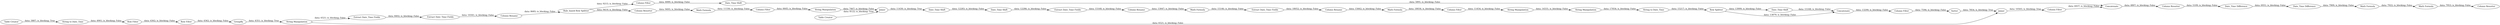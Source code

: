 digraph {
	"2807379620127169102_2" [label="String to Date_Time"]
	"-1918965608140132343_42" [label="Math Formula"]
	"-1918965608140132343_19" [label="Row Splitter"]
	"-1918965608140132343_17" [label="String Manipulation"]
	"-1918965608140132343_32" [label="Column Filter"]
	"-1918965608140132343_9" [label="Extract Date_Time Fields"]
	"-1918965608140132343_13" [label="Column Rename"]
	"-1918965608140132343_16" [label="Column Filter"]
	"2807379620127169102_1" [label="Table Creator"]
	"-1918965608140132343_10" [label="Date_Time Shift"]
	"-1918965608140132343_8" [label="Date_Time Shift"]
	"-1918965608140132343_21" [label="String to Date_Time"]
	"-1918965608140132343_5" [label="Table Creator"]
	"-1918965608140132343_48" [label="Column Resorter"]
	"-1918965608140132343_18" [label="String Manipulation"]
	"-1918965608140132343_11" [label="Math Formula"]
	"-1918965608140132343_31" [label="Math Formula"]
	"-1918965608140132343_25" [label=GroupBy]
	"-1918965608140132343_44" [label="Column Resorter"]
	"-1918965608140132343_29" [label="Date_Time Difference"]
	"-1918965608140132343_6" [label=Joiner]
	"-1918965608140132343_46" [label="Row Filter"]
	"-1918965608140132343_45" [label=Concatenate]
	"-1918965608140132343_30" [label="Math Formula"]
	"-1918965608140132343_35" [label="Extract Date_Time Fields"]
	"-1918965608140132343_39" [label="Column Filter"]
	"-1918965608140132343_14" [label="Extract Date_Time Fields"]
	"-1918965608140132343_37" [label="Column Rename"]
	"-1918965608140132343_34" [label="Extract Date_Time Fields"]
	"-1918965608140132343_43" [label="String Manipulation"]
	"-1918965608140132343_38" [label="Rule_based Row Splitter"]
	"-1918965608140132343_40" [label="Column Filter"]
	"2807379620127169102_34" [label="Column Resorter"]
	"-1918965608140132343_12" [label="Column Rename"]
	"-1918965608140132343_23" [label="String Manipulation"]
	"-1918965608140132343_28" [label="Date_Time Difference"]
	"-1918965608140132343_24" [label=Sorter]
	"-1918965608140132343_41" [label="Date_Time Shift"]
	"-1918965608140132343_47" [label="Row Filter"]
	"-1918965608140132343_15" [label="Math Formula"]
	"-1918965608140132343_26" [label=Joiner]
	"-1918965608140132343_20" [label="Date_Time Shift"]
	"-1918965608140132343_22" [label=Concatenate]
	"-1918965608140132343_27" [label="Column Filter"]
	"-1918965608140132343_6" -> "-1918965608140132343_8" [label="data: 11430; is_blocking: True"]
	"-1918965608140132343_42" -> "-1918965608140132343_40" [label="data: 11330; is_blocking: False"]
	"-1918965608140132343_35" -> "-1918965608140132343_37" [label="data: 10341; is_blocking: False"]
	"-1918965608140132343_47" -> "-1918965608140132343_25" [label="data: 4362; is_blocking: False"]
	"-1918965608140132343_13" -> "-1918965608140132343_15" [label="data: 15662; is_blocking: False"]
	"-1918965608140132343_25" -> "-1918965608140132343_23" [label="data: 4351; is_blocking: True"]
	"-1918965608140132343_32" -> "-1918965608140132343_45" [label="data: 6937; is_blocking: False"]
	"-1918965608140132343_20" -> "-1918965608140132343_22" [label="data: 15168; is_blocking: False"]
	"-1918965608140132343_18" -> "-1918965608140132343_21" [label="data: 17054; is_blocking: False"]
	"-1918965608140132343_10" -> "-1918965608140132343_9" [label="data: 12286; is_blocking: False"]
	"-1918965608140132343_38" -> "-1918965608140132343_39" [label="data: 9215; is_blocking: False"]
	"-1918965608140132343_16" -> "-1918965608140132343_17" [label="data: 11454; is_blocking: False"]
	"-1918965608140132343_19" -> "-1918965608140132343_20" [label="data: 13999; is_blocking: False"]
	"-1918965608140132343_39" -> "-1918965608140132343_41" [label="data: 4089; is_blocking: False"]
	"-1918965608140132343_24" -> "-1918965608140132343_26" [label="data: 7854; is_blocking: True"]
	"-1918965608140132343_30" -> "-1918965608140132343_31" [label="data: 7922; is_blocking: False"]
	"-1918965608140132343_48" -> "-1918965608140132343_28" [label="data: 5109; is_blocking: False"]
	"-1918965608140132343_23" -> "-1918965608140132343_34" [label="data: 6521; is_blocking: False"]
	"-1918965608140132343_8" -> "-1918965608140132343_10" [label="data: 12283; is_blocking: False"]
	"-1918965608140132343_40" -> "-1918965608140132343_43" [label="data: 6645; is_blocking: False"]
	"-1918965608140132343_38" -> "-1918965608140132343_44" [label="data: 9419; is_blocking: False"]
	"-1918965608140132343_45" -> "-1918965608140132343_48" [label="data: 4807; is_blocking: False"]
	"-1918965608140132343_37" -> "-1918965608140132343_38" [label="data: 8685; is_blocking: False"]
	"-1918965608140132343_14" -> "-1918965608140132343_13" [label="data: 18052; is_blocking: False"]
	"-1918965608140132343_41" -> "-1918965608140132343_45" [label="data: 5891; is_blocking: False"]
	"-1918965608140132343_28" -> "-1918965608140132343_29" [label="data: 6931; is_blocking: False"]
	"-1918965608140132343_29" -> "-1918965608140132343_30" [label="data: 7909; is_blocking: False"]
	"-1918965608140132343_11" -> "-1918965608140132343_14" [label="data: 15146; is_blocking: False"]
	"-1918965608140132343_44" -> "-1918965608140132343_42" [label="data: 9495; is_blocking: False"]
	"-1918965608140132343_22" -> "-1918965608140132343_27" [label="data: 13299; is_blocking: False"]
	"-1918965608140132343_23" -> "-1918965608140132343_26" [label="data: 6521; is_blocking: False"]
	"-1918965608140132343_26" -> "-1918965608140132343_32" [label="data: 10565; is_blocking: True"]
	"-1918965608140132343_31" -> "2807379620127169102_34" [label="data: 7953; is_blocking: False"]
	"2807379620127169102_1" -> "2807379620127169102_2" [label="data: 3887; is_blocking: True"]
	"-1918965608140132343_19" -> "-1918965608140132343_22" [label="data: 13879; is_blocking: False"]
	"-1918965608140132343_21" -> "-1918965608140132343_19" [label="data: 15217; is_blocking: False"]
	"-1918965608140132343_27" -> "-1918965608140132343_24" [label="data: 7596; is_blocking: False"]
	"-1918965608140132343_12" -> "-1918965608140132343_11" [label="data: 13047; is_blocking: False"]
	"-1918965608140132343_5" -> "-1918965608140132343_6" [label="data: 8122; is_blocking: True"]
	"-1918965608140132343_17" -> "-1918965608140132343_18" [label="data: 14331; is_blocking: False"]
	"-1918965608140132343_34" -> "-1918965608140132343_35" [label="data: 8402; is_blocking: False"]
	"-1918965608140132343_43" -> "-1918965608140132343_6" [label="data: 7467; is_blocking: False"]
	"-1918965608140132343_46" -> "-1918965608140132343_47" [label="data: 4362; is_blocking: False"]
	"2807379620127169102_2" -> "-1918965608140132343_46" [label="data: 4901; is_blocking: False"]
	"-1918965608140132343_15" -> "-1918965608140132343_16" [label="data: 18034; is_blocking: False"]
	"-1918965608140132343_9" -> "-1918965608140132343_12" [label="data: 15168; is_blocking: False"]
	rankdir=LR
}
